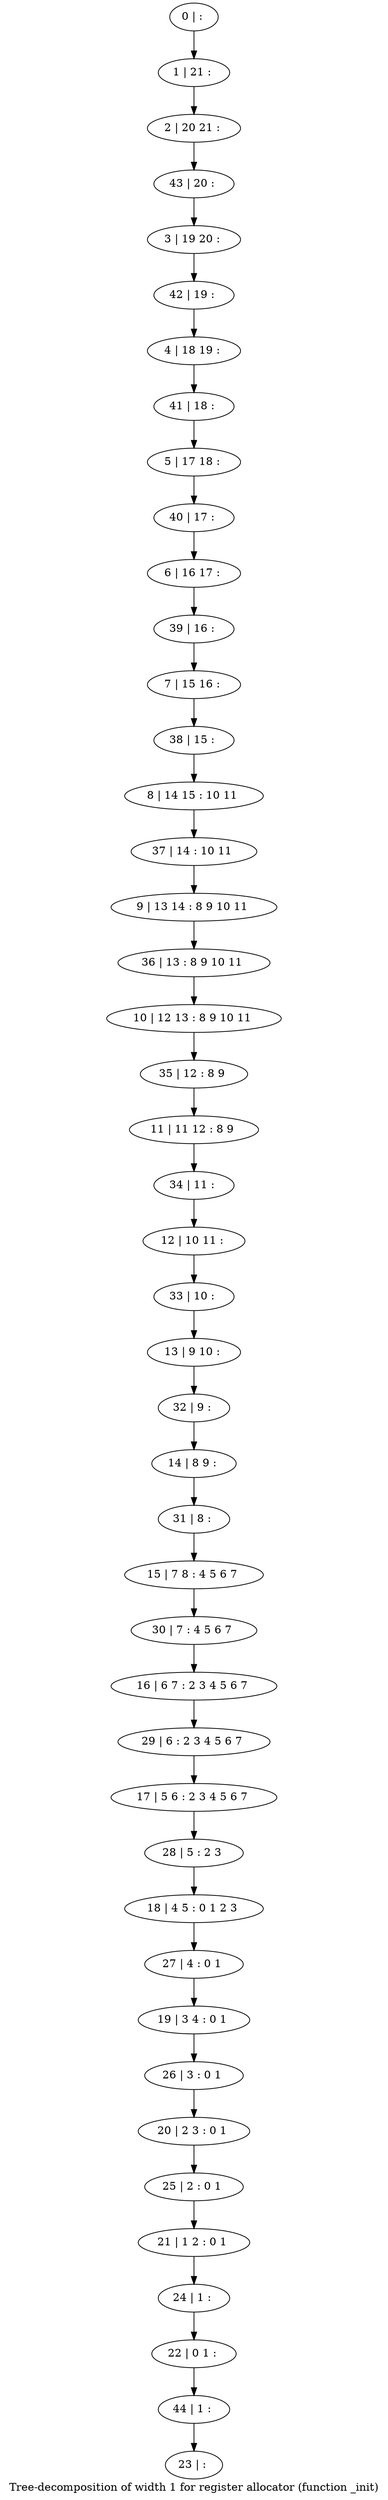digraph G {
graph [label="Tree-decomposition of width 1 for register allocator (function _init)"]
0[label="0 | : "];
1[label="1 | 21 : "];
2[label="2 | 20 21 : "];
3[label="3 | 19 20 : "];
4[label="4 | 18 19 : "];
5[label="5 | 17 18 : "];
6[label="6 | 16 17 : "];
7[label="7 | 15 16 : "];
8[label="8 | 14 15 : 10 11 "];
9[label="9 | 13 14 : 8 9 10 11 "];
10[label="10 | 12 13 : 8 9 10 11 "];
11[label="11 | 11 12 : 8 9 "];
12[label="12 | 10 11 : "];
13[label="13 | 9 10 : "];
14[label="14 | 8 9 : "];
15[label="15 | 7 8 : 4 5 6 7 "];
16[label="16 | 6 7 : 2 3 4 5 6 7 "];
17[label="17 | 5 6 : 2 3 4 5 6 7 "];
18[label="18 | 4 5 : 0 1 2 3 "];
19[label="19 | 3 4 : 0 1 "];
20[label="20 | 2 3 : 0 1 "];
21[label="21 | 1 2 : 0 1 "];
22[label="22 | 0 1 : "];
23[label="23 | : "];
24[label="24 | 1 : "];
25[label="25 | 2 : 0 1 "];
26[label="26 | 3 : 0 1 "];
27[label="27 | 4 : 0 1 "];
28[label="28 | 5 : 2 3 "];
29[label="29 | 6 : 2 3 4 5 6 7 "];
30[label="30 | 7 : 4 5 6 7 "];
31[label="31 | 8 : "];
32[label="32 | 9 : "];
33[label="33 | 10 : "];
34[label="34 | 11 : "];
35[label="35 | 12 : 8 9 "];
36[label="36 | 13 : 8 9 10 11 "];
37[label="37 | 14 : 10 11 "];
38[label="38 | 15 : "];
39[label="39 | 16 : "];
40[label="40 | 17 : "];
41[label="41 | 18 : "];
42[label="42 | 19 : "];
43[label="43 | 20 : "];
44[label="44 | 1 : "];
0->1 ;
1->2 ;
24->22 ;
21->24 ;
25->21 ;
20->25 ;
26->20 ;
19->26 ;
27->19 ;
18->27 ;
28->18 ;
17->28 ;
29->17 ;
16->29 ;
30->16 ;
15->30 ;
31->15 ;
14->31 ;
32->14 ;
13->32 ;
33->13 ;
12->33 ;
34->12 ;
11->34 ;
35->11 ;
10->35 ;
36->10 ;
9->36 ;
37->9 ;
8->37 ;
38->8 ;
7->38 ;
39->7 ;
6->39 ;
40->6 ;
5->40 ;
41->5 ;
4->41 ;
42->4 ;
3->42 ;
43->3 ;
2->43 ;
44->23 ;
22->44 ;
}
